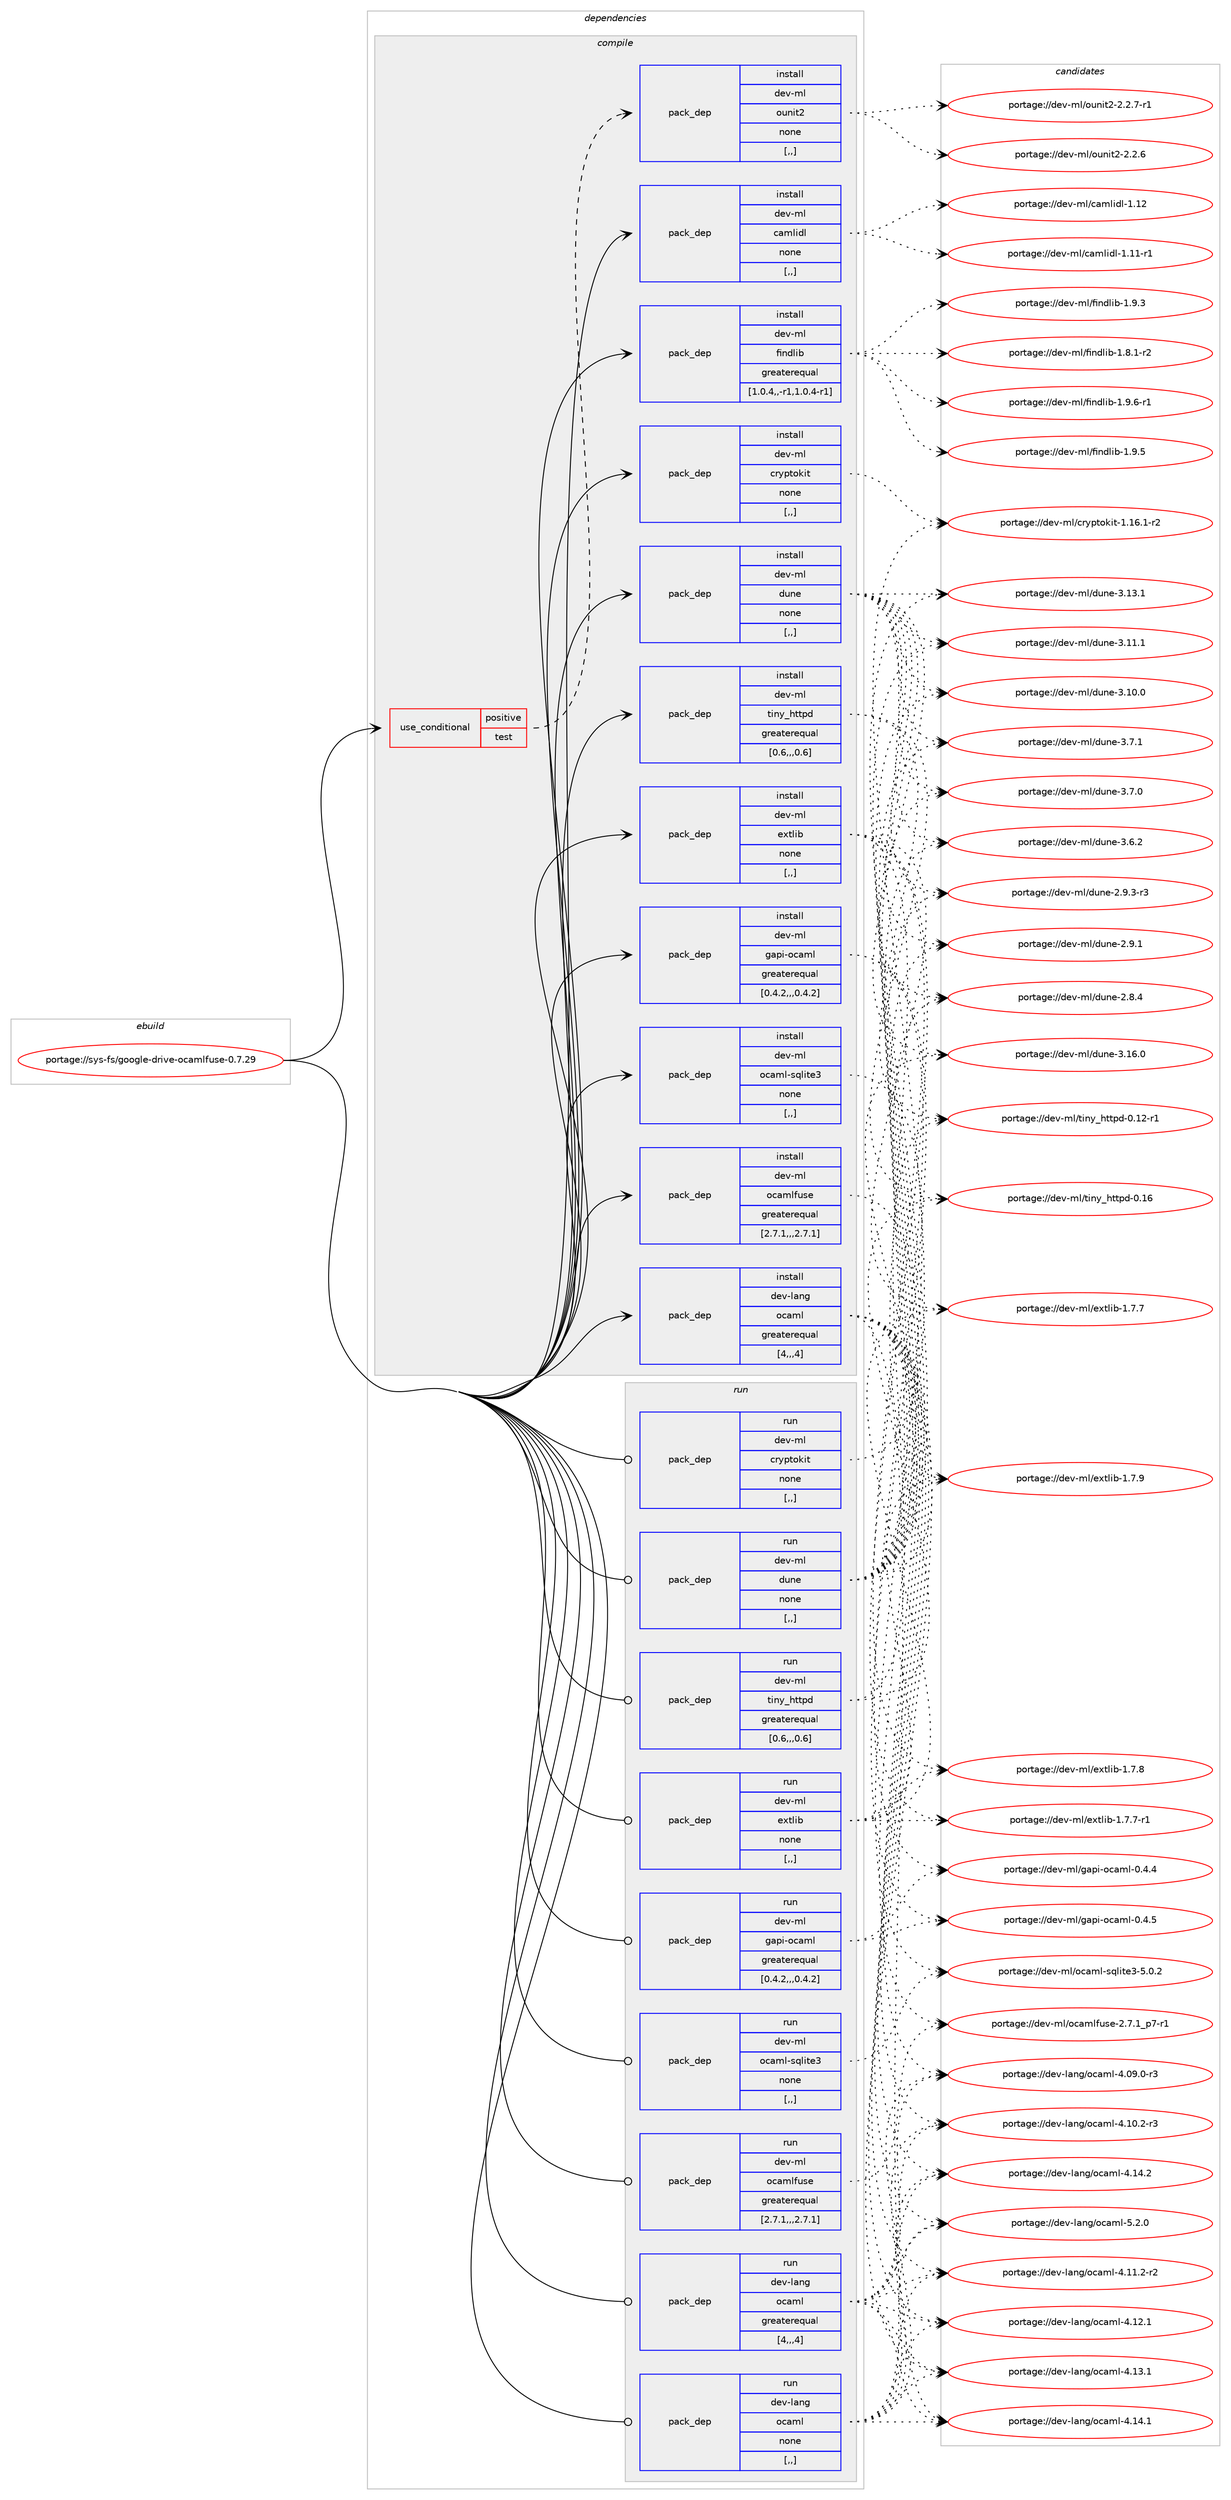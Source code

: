 digraph prolog {

# *************
# Graph options
# *************

newrank=true;
concentrate=true;
compound=true;
graph [rankdir=LR,fontname=Helvetica,fontsize=10,ranksep=1.5];#, ranksep=2.5, nodesep=0.2];
edge  [arrowhead=vee];
node  [fontname=Helvetica,fontsize=10];

# **********
# The ebuild
# **********

subgraph cluster_leftcol {
color=gray;
label=<<i>ebuild</i>>;
id [label="portage://sys-fs/google-drive-ocamlfuse-0.7.29", color=red, width=4, href="../sys-fs/google-drive-ocamlfuse-0.7.29.svg"];
}

# ****************
# The dependencies
# ****************

subgraph cluster_midcol {
color=gray;
label=<<i>dependencies</i>>;
subgraph cluster_compile {
fillcolor="#eeeeee";
style=filled;
label=<<i>compile</i>>;
subgraph cond116242 {
dependency436454 [label=<<TABLE BORDER="0" CELLBORDER="1" CELLSPACING="0" CELLPADDING="4"><TR><TD ROWSPAN="3" CELLPADDING="10">use_conditional</TD></TR><TR><TD>positive</TD></TR><TR><TD>test</TD></TR></TABLE>>, shape=none, color=red];
subgraph pack317243 {
dependency436455 [label=<<TABLE BORDER="0" CELLBORDER="1" CELLSPACING="0" CELLPADDING="4" WIDTH="220"><TR><TD ROWSPAN="6" CELLPADDING="30">pack_dep</TD></TR><TR><TD WIDTH="110">install</TD></TR><TR><TD>dev-ml</TD></TR><TR><TD>ounit2</TD></TR><TR><TD>none</TD></TR><TR><TD>[,,]</TD></TR></TABLE>>, shape=none, color=blue];
}
dependency436454:e -> dependency436455:w [weight=20,style="dashed",arrowhead="vee"];
}
id:e -> dependency436454:w [weight=20,style="solid",arrowhead="vee"];
subgraph pack317244 {
dependency436456 [label=<<TABLE BORDER="0" CELLBORDER="1" CELLSPACING="0" CELLPADDING="4" WIDTH="220"><TR><TD ROWSPAN="6" CELLPADDING="30">pack_dep</TD></TR><TR><TD WIDTH="110">install</TD></TR><TR><TD>dev-lang</TD></TR><TR><TD>ocaml</TD></TR><TR><TD>greaterequal</TD></TR><TR><TD>[4,,,4]</TD></TR></TABLE>>, shape=none, color=blue];
}
id:e -> dependency436456:w [weight=20,style="solid",arrowhead="vee"];
subgraph pack317245 {
dependency436457 [label=<<TABLE BORDER="0" CELLBORDER="1" CELLSPACING="0" CELLPADDING="4" WIDTH="220"><TR><TD ROWSPAN="6" CELLPADDING="30">pack_dep</TD></TR><TR><TD WIDTH="110">install</TD></TR><TR><TD>dev-ml</TD></TR><TR><TD>camlidl</TD></TR><TR><TD>none</TD></TR><TR><TD>[,,]</TD></TR></TABLE>>, shape=none, color=blue];
}
id:e -> dependency436457:w [weight=20,style="solid",arrowhead="vee"];
subgraph pack317246 {
dependency436458 [label=<<TABLE BORDER="0" CELLBORDER="1" CELLSPACING="0" CELLPADDING="4" WIDTH="220"><TR><TD ROWSPAN="6" CELLPADDING="30">pack_dep</TD></TR><TR><TD WIDTH="110">install</TD></TR><TR><TD>dev-ml</TD></TR><TR><TD>cryptokit</TD></TR><TR><TD>none</TD></TR><TR><TD>[,,]</TD></TR></TABLE>>, shape=none, color=blue];
}
id:e -> dependency436458:w [weight=20,style="solid",arrowhead="vee"];
subgraph pack317247 {
dependency436459 [label=<<TABLE BORDER="0" CELLBORDER="1" CELLSPACING="0" CELLPADDING="4" WIDTH="220"><TR><TD ROWSPAN="6" CELLPADDING="30">pack_dep</TD></TR><TR><TD WIDTH="110">install</TD></TR><TR><TD>dev-ml</TD></TR><TR><TD>dune</TD></TR><TR><TD>none</TD></TR><TR><TD>[,,]</TD></TR></TABLE>>, shape=none, color=blue];
}
id:e -> dependency436459:w [weight=20,style="solid",arrowhead="vee"];
subgraph pack317248 {
dependency436460 [label=<<TABLE BORDER="0" CELLBORDER="1" CELLSPACING="0" CELLPADDING="4" WIDTH="220"><TR><TD ROWSPAN="6" CELLPADDING="30">pack_dep</TD></TR><TR><TD WIDTH="110">install</TD></TR><TR><TD>dev-ml</TD></TR><TR><TD>extlib</TD></TR><TR><TD>none</TD></TR><TR><TD>[,,]</TD></TR></TABLE>>, shape=none, color=blue];
}
id:e -> dependency436460:w [weight=20,style="solid",arrowhead="vee"];
subgraph pack317249 {
dependency436461 [label=<<TABLE BORDER="0" CELLBORDER="1" CELLSPACING="0" CELLPADDING="4" WIDTH="220"><TR><TD ROWSPAN="6" CELLPADDING="30">pack_dep</TD></TR><TR><TD WIDTH="110">install</TD></TR><TR><TD>dev-ml</TD></TR><TR><TD>findlib</TD></TR><TR><TD>greaterequal</TD></TR><TR><TD>[1.0.4,,-r1,1.0.4-r1]</TD></TR></TABLE>>, shape=none, color=blue];
}
id:e -> dependency436461:w [weight=20,style="solid",arrowhead="vee"];
subgraph pack317250 {
dependency436462 [label=<<TABLE BORDER="0" CELLBORDER="1" CELLSPACING="0" CELLPADDING="4" WIDTH="220"><TR><TD ROWSPAN="6" CELLPADDING="30">pack_dep</TD></TR><TR><TD WIDTH="110">install</TD></TR><TR><TD>dev-ml</TD></TR><TR><TD>gapi-ocaml</TD></TR><TR><TD>greaterequal</TD></TR><TR><TD>[0.4.2,,,0.4.2]</TD></TR></TABLE>>, shape=none, color=blue];
}
id:e -> dependency436462:w [weight=20,style="solid",arrowhead="vee"];
subgraph pack317251 {
dependency436463 [label=<<TABLE BORDER="0" CELLBORDER="1" CELLSPACING="0" CELLPADDING="4" WIDTH="220"><TR><TD ROWSPAN="6" CELLPADDING="30">pack_dep</TD></TR><TR><TD WIDTH="110">install</TD></TR><TR><TD>dev-ml</TD></TR><TR><TD>ocaml-sqlite3</TD></TR><TR><TD>none</TD></TR><TR><TD>[,,]</TD></TR></TABLE>>, shape=none, color=blue];
}
id:e -> dependency436463:w [weight=20,style="solid",arrowhead="vee"];
subgraph pack317252 {
dependency436464 [label=<<TABLE BORDER="0" CELLBORDER="1" CELLSPACING="0" CELLPADDING="4" WIDTH="220"><TR><TD ROWSPAN="6" CELLPADDING="30">pack_dep</TD></TR><TR><TD WIDTH="110">install</TD></TR><TR><TD>dev-ml</TD></TR><TR><TD>ocamlfuse</TD></TR><TR><TD>greaterequal</TD></TR><TR><TD>[2.7.1,,,2.7.1]</TD></TR></TABLE>>, shape=none, color=blue];
}
id:e -> dependency436464:w [weight=20,style="solid",arrowhead="vee"];
subgraph pack317253 {
dependency436465 [label=<<TABLE BORDER="0" CELLBORDER="1" CELLSPACING="0" CELLPADDING="4" WIDTH="220"><TR><TD ROWSPAN="6" CELLPADDING="30">pack_dep</TD></TR><TR><TD WIDTH="110">install</TD></TR><TR><TD>dev-ml</TD></TR><TR><TD>tiny_httpd</TD></TR><TR><TD>greaterequal</TD></TR><TR><TD>[0.6,,,0.6]</TD></TR></TABLE>>, shape=none, color=blue];
}
id:e -> dependency436465:w [weight=20,style="solid",arrowhead="vee"];
}
subgraph cluster_compileandrun {
fillcolor="#eeeeee";
style=filled;
label=<<i>compile and run</i>>;
}
subgraph cluster_run {
fillcolor="#eeeeee";
style=filled;
label=<<i>run</i>>;
subgraph pack317254 {
dependency436466 [label=<<TABLE BORDER="0" CELLBORDER="1" CELLSPACING="0" CELLPADDING="4" WIDTH="220"><TR><TD ROWSPAN="6" CELLPADDING="30">pack_dep</TD></TR><TR><TD WIDTH="110">run</TD></TR><TR><TD>dev-lang</TD></TR><TR><TD>ocaml</TD></TR><TR><TD>greaterequal</TD></TR><TR><TD>[4,,,4]</TD></TR></TABLE>>, shape=none, color=blue];
}
id:e -> dependency436466:w [weight=20,style="solid",arrowhead="odot"];
subgraph pack317255 {
dependency436467 [label=<<TABLE BORDER="0" CELLBORDER="1" CELLSPACING="0" CELLPADDING="4" WIDTH="220"><TR><TD ROWSPAN="6" CELLPADDING="30">pack_dep</TD></TR><TR><TD WIDTH="110">run</TD></TR><TR><TD>dev-lang</TD></TR><TR><TD>ocaml</TD></TR><TR><TD>none</TD></TR><TR><TD>[,,]</TD></TR></TABLE>>, shape=none, color=blue];
}
id:e -> dependency436467:w [weight=20,style="solid",arrowhead="odot"];
subgraph pack317256 {
dependency436468 [label=<<TABLE BORDER="0" CELLBORDER="1" CELLSPACING="0" CELLPADDING="4" WIDTH="220"><TR><TD ROWSPAN="6" CELLPADDING="30">pack_dep</TD></TR><TR><TD WIDTH="110">run</TD></TR><TR><TD>dev-ml</TD></TR><TR><TD>cryptokit</TD></TR><TR><TD>none</TD></TR><TR><TD>[,,]</TD></TR></TABLE>>, shape=none, color=blue];
}
id:e -> dependency436468:w [weight=20,style="solid",arrowhead="odot"];
subgraph pack317257 {
dependency436469 [label=<<TABLE BORDER="0" CELLBORDER="1" CELLSPACING="0" CELLPADDING="4" WIDTH="220"><TR><TD ROWSPAN="6" CELLPADDING="30">pack_dep</TD></TR><TR><TD WIDTH="110">run</TD></TR><TR><TD>dev-ml</TD></TR><TR><TD>dune</TD></TR><TR><TD>none</TD></TR><TR><TD>[,,]</TD></TR></TABLE>>, shape=none, color=blue];
}
id:e -> dependency436469:w [weight=20,style="solid",arrowhead="odot"];
subgraph pack317258 {
dependency436470 [label=<<TABLE BORDER="0" CELLBORDER="1" CELLSPACING="0" CELLPADDING="4" WIDTH="220"><TR><TD ROWSPAN="6" CELLPADDING="30">pack_dep</TD></TR><TR><TD WIDTH="110">run</TD></TR><TR><TD>dev-ml</TD></TR><TR><TD>extlib</TD></TR><TR><TD>none</TD></TR><TR><TD>[,,]</TD></TR></TABLE>>, shape=none, color=blue];
}
id:e -> dependency436470:w [weight=20,style="solid",arrowhead="odot"];
subgraph pack317259 {
dependency436471 [label=<<TABLE BORDER="0" CELLBORDER="1" CELLSPACING="0" CELLPADDING="4" WIDTH="220"><TR><TD ROWSPAN="6" CELLPADDING="30">pack_dep</TD></TR><TR><TD WIDTH="110">run</TD></TR><TR><TD>dev-ml</TD></TR><TR><TD>gapi-ocaml</TD></TR><TR><TD>greaterequal</TD></TR><TR><TD>[0.4.2,,,0.4.2]</TD></TR></TABLE>>, shape=none, color=blue];
}
id:e -> dependency436471:w [weight=20,style="solid",arrowhead="odot"];
subgraph pack317260 {
dependency436472 [label=<<TABLE BORDER="0" CELLBORDER="1" CELLSPACING="0" CELLPADDING="4" WIDTH="220"><TR><TD ROWSPAN="6" CELLPADDING="30">pack_dep</TD></TR><TR><TD WIDTH="110">run</TD></TR><TR><TD>dev-ml</TD></TR><TR><TD>ocaml-sqlite3</TD></TR><TR><TD>none</TD></TR><TR><TD>[,,]</TD></TR></TABLE>>, shape=none, color=blue];
}
id:e -> dependency436472:w [weight=20,style="solid",arrowhead="odot"];
subgraph pack317261 {
dependency436473 [label=<<TABLE BORDER="0" CELLBORDER="1" CELLSPACING="0" CELLPADDING="4" WIDTH="220"><TR><TD ROWSPAN="6" CELLPADDING="30">pack_dep</TD></TR><TR><TD WIDTH="110">run</TD></TR><TR><TD>dev-ml</TD></TR><TR><TD>ocamlfuse</TD></TR><TR><TD>greaterequal</TD></TR><TR><TD>[2.7.1,,,2.7.1]</TD></TR></TABLE>>, shape=none, color=blue];
}
id:e -> dependency436473:w [weight=20,style="solid",arrowhead="odot"];
subgraph pack317262 {
dependency436474 [label=<<TABLE BORDER="0" CELLBORDER="1" CELLSPACING="0" CELLPADDING="4" WIDTH="220"><TR><TD ROWSPAN="6" CELLPADDING="30">pack_dep</TD></TR><TR><TD WIDTH="110">run</TD></TR><TR><TD>dev-ml</TD></TR><TR><TD>tiny_httpd</TD></TR><TR><TD>greaterequal</TD></TR><TR><TD>[0.6,,,0.6]</TD></TR></TABLE>>, shape=none, color=blue];
}
id:e -> dependency436474:w [weight=20,style="solid",arrowhead="odot"];
}
}

# **************
# The candidates
# **************

subgraph cluster_choices {
rank=same;
color=gray;
label=<<i>candidates</i>>;

subgraph choice317243 {
color=black;
nodesep=1;
choice1001011184510910847111117110105116504550465046554511449 [label="portage://dev-ml/ounit2-2.2.7-r1", color=red, width=4,href="../dev-ml/ounit2-2.2.7-r1.svg"];
choice100101118451091084711111711010511650455046504654 [label="portage://dev-ml/ounit2-2.2.6", color=red, width=4,href="../dev-ml/ounit2-2.2.6.svg"];
dependency436455:e -> choice1001011184510910847111117110105116504550465046554511449:w [style=dotted,weight="100"];
dependency436455:e -> choice100101118451091084711111711010511650455046504654:w [style=dotted,weight="100"];
}
subgraph choice317244 {
color=black;
nodesep=1;
choice1001011184510897110103471119997109108455346504648 [label="portage://dev-lang/ocaml-5.2.0", color=red, width=4,href="../dev-lang/ocaml-5.2.0.svg"];
choice100101118451089711010347111999710910845524649524650 [label="portage://dev-lang/ocaml-4.14.2", color=red, width=4,href="../dev-lang/ocaml-4.14.2.svg"];
choice100101118451089711010347111999710910845524649524649 [label="portage://dev-lang/ocaml-4.14.1", color=red, width=4,href="../dev-lang/ocaml-4.14.1.svg"];
choice100101118451089711010347111999710910845524649514649 [label="portage://dev-lang/ocaml-4.13.1", color=red, width=4,href="../dev-lang/ocaml-4.13.1.svg"];
choice100101118451089711010347111999710910845524649504649 [label="portage://dev-lang/ocaml-4.12.1", color=red, width=4,href="../dev-lang/ocaml-4.12.1.svg"];
choice1001011184510897110103471119997109108455246494946504511450 [label="portage://dev-lang/ocaml-4.11.2-r2", color=red, width=4,href="../dev-lang/ocaml-4.11.2-r2.svg"];
choice1001011184510897110103471119997109108455246494846504511451 [label="portage://dev-lang/ocaml-4.10.2-r3", color=red, width=4,href="../dev-lang/ocaml-4.10.2-r3.svg"];
choice1001011184510897110103471119997109108455246485746484511451 [label="portage://dev-lang/ocaml-4.09.0-r3", color=red, width=4,href="../dev-lang/ocaml-4.09.0-r3.svg"];
dependency436456:e -> choice1001011184510897110103471119997109108455346504648:w [style=dotted,weight="100"];
dependency436456:e -> choice100101118451089711010347111999710910845524649524650:w [style=dotted,weight="100"];
dependency436456:e -> choice100101118451089711010347111999710910845524649524649:w [style=dotted,weight="100"];
dependency436456:e -> choice100101118451089711010347111999710910845524649514649:w [style=dotted,weight="100"];
dependency436456:e -> choice100101118451089711010347111999710910845524649504649:w [style=dotted,weight="100"];
dependency436456:e -> choice1001011184510897110103471119997109108455246494946504511450:w [style=dotted,weight="100"];
dependency436456:e -> choice1001011184510897110103471119997109108455246494846504511451:w [style=dotted,weight="100"];
dependency436456:e -> choice1001011184510897110103471119997109108455246485746484511451:w [style=dotted,weight="100"];
}
subgraph choice317245 {
color=black;
nodesep=1;
choice100101118451091084799971091081051001084549464950 [label="portage://dev-ml/camlidl-1.12", color=red, width=4,href="../dev-ml/camlidl-1.12.svg"];
choice1001011184510910847999710910810510010845494649494511449 [label="portage://dev-ml/camlidl-1.11-r1", color=red, width=4,href="../dev-ml/camlidl-1.11-r1.svg"];
dependency436457:e -> choice100101118451091084799971091081051001084549464950:w [style=dotted,weight="100"];
dependency436457:e -> choice1001011184510910847999710910810510010845494649494511449:w [style=dotted,weight="100"];
}
subgraph choice317246 {
color=black;
nodesep=1;
choice100101118451091084799114121112116111107105116454946495446494511450 [label="portage://dev-ml/cryptokit-1.16.1-r2", color=red, width=4,href="../dev-ml/cryptokit-1.16.1-r2.svg"];
dependency436458:e -> choice100101118451091084799114121112116111107105116454946495446494511450:w [style=dotted,weight="100"];
}
subgraph choice317247 {
color=black;
nodesep=1;
choice100101118451091084710011711010145514649544648 [label="portage://dev-ml/dune-3.16.0", color=red, width=4,href="../dev-ml/dune-3.16.0.svg"];
choice100101118451091084710011711010145514649514649 [label="portage://dev-ml/dune-3.13.1", color=red, width=4,href="../dev-ml/dune-3.13.1.svg"];
choice100101118451091084710011711010145514649494649 [label="portage://dev-ml/dune-3.11.1", color=red, width=4,href="../dev-ml/dune-3.11.1.svg"];
choice100101118451091084710011711010145514649484648 [label="portage://dev-ml/dune-3.10.0", color=red, width=4,href="../dev-ml/dune-3.10.0.svg"];
choice1001011184510910847100117110101455146554649 [label="portage://dev-ml/dune-3.7.1", color=red, width=4,href="../dev-ml/dune-3.7.1.svg"];
choice1001011184510910847100117110101455146554648 [label="portage://dev-ml/dune-3.7.0", color=red, width=4,href="../dev-ml/dune-3.7.0.svg"];
choice1001011184510910847100117110101455146544650 [label="portage://dev-ml/dune-3.6.2", color=red, width=4,href="../dev-ml/dune-3.6.2.svg"];
choice10010111845109108471001171101014550465746514511451 [label="portage://dev-ml/dune-2.9.3-r3", color=red, width=4,href="../dev-ml/dune-2.9.3-r3.svg"];
choice1001011184510910847100117110101455046574649 [label="portage://dev-ml/dune-2.9.1", color=red, width=4,href="../dev-ml/dune-2.9.1.svg"];
choice1001011184510910847100117110101455046564652 [label="portage://dev-ml/dune-2.8.4", color=red, width=4,href="../dev-ml/dune-2.8.4.svg"];
dependency436459:e -> choice100101118451091084710011711010145514649544648:w [style=dotted,weight="100"];
dependency436459:e -> choice100101118451091084710011711010145514649514649:w [style=dotted,weight="100"];
dependency436459:e -> choice100101118451091084710011711010145514649494649:w [style=dotted,weight="100"];
dependency436459:e -> choice100101118451091084710011711010145514649484648:w [style=dotted,weight="100"];
dependency436459:e -> choice1001011184510910847100117110101455146554649:w [style=dotted,weight="100"];
dependency436459:e -> choice1001011184510910847100117110101455146554648:w [style=dotted,weight="100"];
dependency436459:e -> choice1001011184510910847100117110101455146544650:w [style=dotted,weight="100"];
dependency436459:e -> choice10010111845109108471001171101014550465746514511451:w [style=dotted,weight="100"];
dependency436459:e -> choice1001011184510910847100117110101455046574649:w [style=dotted,weight="100"];
dependency436459:e -> choice1001011184510910847100117110101455046564652:w [style=dotted,weight="100"];
}
subgraph choice317248 {
color=black;
nodesep=1;
choice100101118451091084710112011610810598454946554657 [label="portage://dev-ml/extlib-1.7.9", color=red, width=4,href="../dev-ml/extlib-1.7.9.svg"];
choice100101118451091084710112011610810598454946554656 [label="portage://dev-ml/extlib-1.7.8", color=red, width=4,href="../dev-ml/extlib-1.7.8.svg"];
choice1001011184510910847101120116108105984549465546554511449 [label="portage://dev-ml/extlib-1.7.7-r1", color=red, width=4,href="../dev-ml/extlib-1.7.7-r1.svg"];
choice100101118451091084710112011610810598454946554655 [label="portage://dev-ml/extlib-1.7.7", color=red, width=4,href="../dev-ml/extlib-1.7.7.svg"];
dependency436460:e -> choice100101118451091084710112011610810598454946554657:w [style=dotted,weight="100"];
dependency436460:e -> choice100101118451091084710112011610810598454946554656:w [style=dotted,weight="100"];
dependency436460:e -> choice1001011184510910847101120116108105984549465546554511449:w [style=dotted,weight="100"];
dependency436460:e -> choice100101118451091084710112011610810598454946554655:w [style=dotted,weight="100"];
}
subgraph choice317249 {
color=black;
nodesep=1;
choice1001011184510910847102105110100108105984549465746544511449 [label="portage://dev-ml/findlib-1.9.6-r1", color=red, width=4,href="../dev-ml/findlib-1.9.6-r1.svg"];
choice100101118451091084710210511010010810598454946574653 [label="portage://dev-ml/findlib-1.9.5", color=red, width=4,href="../dev-ml/findlib-1.9.5.svg"];
choice100101118451091084710210511010010810598454946574651 [label="portage://dev-ml/findlib-1.9.3", color=red, width=4,href="../dev-ml/findlib-1.9.3.svg"];
choice1001011184510910847102105110100108105984549465646494511450 [label="portage://dev-ml/findlib-1.8.1-r2", color=red, width=4,href="../dev-ml/findlib-1.8.1-r2.svg"];
dependency436461:e -> choice1001011184510910847102105110100108105984549465746544511449:w [style=dotted,weight="100"];
dependency436461:e -> choice100101118451091084710210511010010810598454946574653:w [style=dotted,weight="100"];
dependency436461:e -> choice100101118451091084710210511010010810598454946574651:w [style=dotted,weight="100"];
dependency436461:e -> choice1001011184510910847102105110100108105984549465646494511450:w [style=dotted,weight="100"];
}
subgraph choice317250 {
color=black;
nodesep=1;
choice100101118451091084710397112105451119997109108454846524653 [label="portage://dev-ml/gapi-ocaml-0.4.5", color=red, width=4,href="../dev-ml/gapi-ocaml-0.4.5.svg"];
choice100101118451091084710397112105451119997109108454846524652 [label="portage://dev-ml/gapi-ocaml-0.4.4", color=red, width=4,href="../dev-ml/gapi-ocaml-0.4.4.svg"];
dependency436462:e -> choice100101118451091084710397112105451119997109108454846524653:w [style=dotted,weight="100"];
dependency436462:e -> choice100101118451091084710397112105451119997109108454846524652:w [style=dotted,weight="100"];
}
subgraph choice317251 {
color=black;
nodesep=1;
choice100101118451091084711199971091084511511310810511610151455346484650 [label="portage://dev-ml/ocaml-sqlite3-5.0.2", color=red, width=4,href="../dev-ml/ocaml-sqlite3-5.0.2.svg"];
dependency436463:e -> choice100101118451091084711199971091084511511310810511610151455346484650:w [style=dotted,weight="100"];
}
subgraph choice317252 {
color=black;
nodesep=1;
choice1001011184510910847111999710910810211711510145504655464995112554511449 [label="portage://dev-ml/ocamlfuse-2.7.1_p7-r1", color=red, width=4,href="../dev-ml/ocamlfuse-2.7.1_p7-r1.svg"];
dependency436464:e -> choice1001011184510910847111999710910810211711510145504655464995112554511449:w [style=dotted,weight="100"];
}
subgraph choice317253 {
color=black;
nodesep=1;
choice1001011184510910847116105110121951041161161121004548464954 [label="portage://dev-ml/tiny_httpd-0.16", color=red, width=4,href="../dev-ml/tiny_httpd-0.16.svg"];
choice10010111845109108471161051101219510411611611210045484649504511449 [label="portage://dev-ml/tiny_httpd-0.12-r1", color=red, width=4,href="../dev-ml/tiny_httpd-0.12-r1.svg"];
dependency436465:e -> choice1001011184510910847116105110121951041161161121004548464954:w [style=dotted,weight="100"];
dependency436465:e -> choice10010111845109108471161051101219510411611611210045484649504511449:w [style=dotted,weight="100"];
}
subgraph choice317254 {
color=black;
nodesep=1;
choice1001011184510897110103471119997109108455346504648 [label="portage://dev-lang/ocaml-5.2.0", color=red, width=4,href="../dev-lang/ocaml-5.2.0.svg"];
choice100101118451089711010347111999710910845524649524650 [label="portage://dev-lang/ocaml-4.14.2", color=red, width=4,href="../dev-lang/ocaml-4.14.2.svg"];
choice100101118451089711010347111999710910845524649524649 [label="portage://dev-lang/ocaml-4.14.1", color=red, width=4,href="../dev-lang/ocaml-4.14.1.svg"];
choice100101118451089711010347111999710910845524649514649 [label="portage://dev-lang/ocaml-4.13.1", color=red, width=4,href="../dev-lang/ocaml-4.13.1.svg"];
choice100101118451089711010347111999710910845524649504649 [label="portage://dev-lang/ocaml-4.12.1", color=red, width=4,href="../dev-lang/ocaml-4.12.1.svg"];
choice1001011184510897110103471119997109108455246494946504511450 [label="portage://dev-lang/ocaml-4.11.2-r2", color=red, width=4,href="../dev-lang/ocaml-4.11.2-r2.svg"];
choice1001011184510897110103471119997109108455246494846504511451 [label="portage://dev-lang/ocaml-4.10.2-r3", color=red, width=4,href="../dev-lang/ocaml-4.10.2-r3.svg"];
choice1001011184510897110103471119997109108455246485746484511451 [label="portage://dev-lang/ocaml-4.09.0-r3", color=red, width=4,href="../dev-lang/ocaml-4.09.0-r3.svg"];
dependency436466:e -> choice1001011184510897110103471119997109108455346504648:w [style=dotted,weight="100"];
dependency436466:e -> choice100101118451089711010347111999710910845524649524650:w [style=dotted,weight="100"];
dependency436466:e -> choice100101118451089711010347111999710910845524649524649:w [style=dotted,weight="100"];
dependency436466:e -> choice100101118451089711010347111999710910845524649514649:w [style=dotted,weight="100"];
dependency436466:e -> choice100101118451089711010347111999710910845524649504649:w [style=dotted,weight="100"];
dependency436466:e -> choice1001011184510897110103471119997109108455246494946504511450:w [style=dotted,weight="100"];
dependency436466:e -> choice1001011184510897110103471119997109108455246494846504511451:w [style=dotted,weight="100"];
dependency436466:e -> choice1001011184510897110103471119997109108455246485746484511451:w [style=dotted,weight="100"];
}
subgraph choice317255 {
color=black;
nodesep=1;
choice1001011184510897110103471119997109108455346504648 [label="portage://dev-lang/ocaml-5.2.0", color=red, width=4,href="../dev-lang/ocaml-5.2.0.svg"];
choice100101118451089711010347111999710910845524649524650 [label="portage://dev-lang/ocaml-4.14.2", color=red, width=4,href="../dev-lang/ocaml-4.14.2.svg"];
choice100101118451089711010347111999710910845524649524649 [label="portage://dev-lang/ocaml-4.14.1", color=red, width=4,href="../dev-lang/ocaml-4.14.1.svg"];
choice100101118451089711010347111999710910845524649514649 [label="portage://dev-lang/ocaml-4.13.1", color=red, width=4,href="../dev-lang/ocaml-4.13.1.svg"];
choice100101118451089711010347111999710910845524649504649 [label="portage://dev-lang/ocaml-4.12.1", color=red, width=4,href="../dev-lang/ocaml-4.12.1.svg"];
choice1001011184510897110103471119997109108455246494946504511450 [label="portage://dev-lang/ocaml-4.11.2-r2", color=red, width=4,href="../dev-lang/ocaml-4.11.2-r2.svg"];
choice1001011184510897110103471119997109108455246494846504511451 [label="portage://dev-lang/ocaml-4.10.2-r3", color=red, width=4,href="../dev-lang/ocaml-4.10.2-r3.svg"];
choice1001011184510897110103471119997109108455246485746484511451 [label="portage://dev-lang/ocaml-4.09.0-r3", color=red, width=4,href="../dev-lang/ocaml-4.09.0-r3.svg"];
dependency436467:e -> choice1001011184510897110103471119997109108455346504648:w [style=dotted,weight="100"];
dependency436467:e -> choice100101118451089711010347111999710910845524649524650:w [style=dotted,weight="100"];
dependency436467:e -> choice100101118451089711010347111999710910845524649524649:w [style=dotted,weight="100"];
dependency436467:e -> choice100101118451089711010347111999710910845524649514649:w [style=dotted,weight="100"];
dependency436467:e -> choice100101118451089711010347111999710910845524649504649:w [style=dotted,weight="100"];
dependency436467:e -> choice1001011184510897110103471119997109108455246494946504511450:w [style=dotted,weight="100"];
dependency436467:e -> choice1001011184510897110103471119997109108455246494846504511451:w [style=dotted,weight="100"];
dependency436467:e -> choice1001011184510897110103471119997109108455246485746484511451:w [style=dotted,weight="100"];
}
subgraph choice317256 {
color=black;
nodesep=1;
choice100101118451091084799114121112116111107105116454946495446494511450 [label="portage://dev-ml/cryptokit-1.16.1-r2", color=red, width=4,href="../dev-ml/cryptokit-1.16.1-r2.svg"];
dependency436468:e -> choice100101118451091084799114121112116111107105116454946495446494511450:w [style=dotted,weight="100"];
}
subgraph choice317257 {
color=black;
nodesep=1;
choice100101118451091084710011711010145514649544648 [label="portage://dev-ml/dune-3.16.0", color=red, width=4,href="../dev-ml/dune-3.16.0.svg"];
choice100101118451091084710011711010145514649514649 [label="portage://dev-ml/dune-3.13.1", color=red, width=4,href="../dev-ml/dune-3.13.1.svg"];
choice100101118451091084710011711010145514649494649 [label="portage://dev-ml/dune-3.11.1", color=red, width=4,href="../dev-ml/dune-3.11.1.svg"];
choice100101118451091084710011711010145514649484648 [label="portage://dev-ml/dune-3.10.0", color=red, width=4,href="../dev-ml/dune-3.10.0.svg"];
choice1001011184510910847100117110101455146554649 [label="portage://dev-ml/dune-3.7.1", color=red, width=4,href="../dev-ml/dune-3.7.1.svg"];
choice1001011184510910847100117110101455146554648 [label="portage://dev-ml/dune-3.7.0", color=red, width=4,href="../dev-ml/dune-3.7.0.svg"];
choice1001011184510910847100117110101455146544650 [label="portage://dev-ml/dune-3.6.2", color=red, width=4,href="../dev-ml/dune-3.6.2.svg"];
choice10010111845109108471001171101014550465746514511451 [label="portage://dev-ml/dune-2.9.3-r3", color=red, width=4,href="../dev-ml/dune-2.9.3-r3.svg"];
choice1001011184510910847100117110101455046574649 [label="portage://dev-ml/dune-2.9.1", color=red, width=4,href="../dev-ml/dune-2.9.1.svg"];
choice1001011184510910847100117110101455046564652 [label="portage://dev-ml/dune-2.8.4", color=red, width=4,href="../dev-ml/dune-2.8.4.svg"];
dependency436469:e -> choice100101118451091084710011711010145514649544648:w [style=dotted,weight="100"];
dependency436469:e -> choice100101118451091084710011711010145514649514649:w [style=dotted,weight="100"];
dependency436469:e -> choice100101118451091084710011711010145514649494649:w [style=dotted,weight="100"];
dependency436469:e -> choice100101118451091084710011711010145514649484648:w [style=dotted,weight="100"];
dependency436469:e -> choice1001011184510910847100117110101455146554649:w [style=dotted,weight="100"];
dependency436469:e -> choice1001011184510910847100117110101455146554648:w [style=dotted,weight="100"];
dependency436469:e -> choice1001011184510910847100117110101455146544650:w [style=dotted,weight="100"];
dependency436469:e -> choice10010111845109108471001171101014550465746514511451:w [style=dotted,weight="100"];
dependency436469:e -> choice1001011184510910847100117110101455046574649:w [style=dotted,weight="100"];
dependency436469:e -> choice1001011184510910847100117110101455046564652:w [style=dotted,weight="100"];
}
subgraph choice317258 {
color=black;
nodesep=1;
choice100101118451091084710112011610810598454946554657 [label="portage://dev-ml/extlib-1.7.9", color=red, width=4,href="../dev-ml/extlib-1.7.9.svg"];
choice100101118451091084710112011610810598454946554656 [label="portage://dev-ml/extlib-1.7.8", color=red, width=4,href="../dev-ml/extlib-1.7.8.svg"];
choice1001011184510910847101120116108105984549465546554511449 [label="portage://dev-ml/extlib-1.7.7-r1", color=red, width=4,href="../dev-ml/extlib-1.7.7-r1.svg"];
choice100101118451091084710112011610810598454946554655 [label="portage://dev-ml/extlib-1.7.7", color=red, width=4,href="../dev-ml/extlib-1.7.7.svg"];
dependency436470:e -> choice100101118451091084710112011610810598454946554657:w [style=dotted,weight="100"];
dependency436470:e -> choice100101118451091084710112011610810598454946554656:w [style=dotted,weight="100"];
dependency436470:e -> choice1001011184510910847101120116108105984549465546554511449:w [style=dotted,weight="100"];
dependency436470:e -> choice100101118451091084710112011610810598454946554655:w [style=dotted,weight="100"];
}
subgraph choice317259 {
color=black;
nodesep=1;
choice100101118451091084710397112105451119997109108454846524653 [label="portage://dev-ml/gapi-ocaml-0.4.5", color=red, width=4,href="../dev-ml/gapi-ocaml-0.4.5.svg"];
choice100101118451091084710397112105451119997109108454846524652 [label="portage://dev-ml/gapi-ocaml-0.4.4", color=red, width=4,href="../dev-ml/gapi-ocaml-0.4.4.svg"];
dependency436471:e -> choice100101118451091084710397112105451119997109108454846524653:w [style=dotted,weight="100"];
dependency436471:e -> choice100101118451091084710397112105451119997109108454846524652:w [style=dotted,weight="100"];
}
subgraph choice317260 {
color=black;
nodesep=1;
choice100101118451091084711199971091084511511310810511610151455346484650 [label="portage://dev-ml/ocaml-sqlite3-5.0.2", color=red, width=4,href="../dev-ml/ocaml-sqlite3-5.0.2.svg"];
dependency436472:e -> choice100101118451091084711199971091084511511310810511610151455346484650:w [style=dotted,weight="100"];
}
subgraph choice317261 {
color=black;
nodesep=1;
choice1001011184510910847111999710910810211711510145504655464995112554511449 [label="portage://dev-ml/ocamlfuse-2.7.1_p7-r1", color=red, width=4,href="../dev-ml/ocamlfuse-2.7.1_p7-r1.svg"];
dependency436473:e -> choice1001011184510910847111999710910810211711510145504655464995112554511449:w [style=dotted,weight="100"];
}
subgraph choice317262 {
color=black;
nodesep=1;
choice1001011184510910847116105110121951041161161121004548464954 [label="portage://dev-ml/tiny_httpd-0.16", color=red, width=4,href="../dev-ml/tiny_httpd-0.16.svg"];
choice10010111845109108471161051101219510411611611210045484649504511449 [label="portage://dev-ml/tiny_httpd-0.12-r1", color=red, width=4,href="../dev-ml/tiny_httpd-0.12-r1.svg"];
dependency436474:e -> choice1001011184510910847116105110121951041161161121004548464954:w [style=dotted,weight="100"];
dependency436474:e -> choice10010111845109108471161051101219510411611611210045484649504511449:w [style=dotted,weight="100"];
}
}

}

